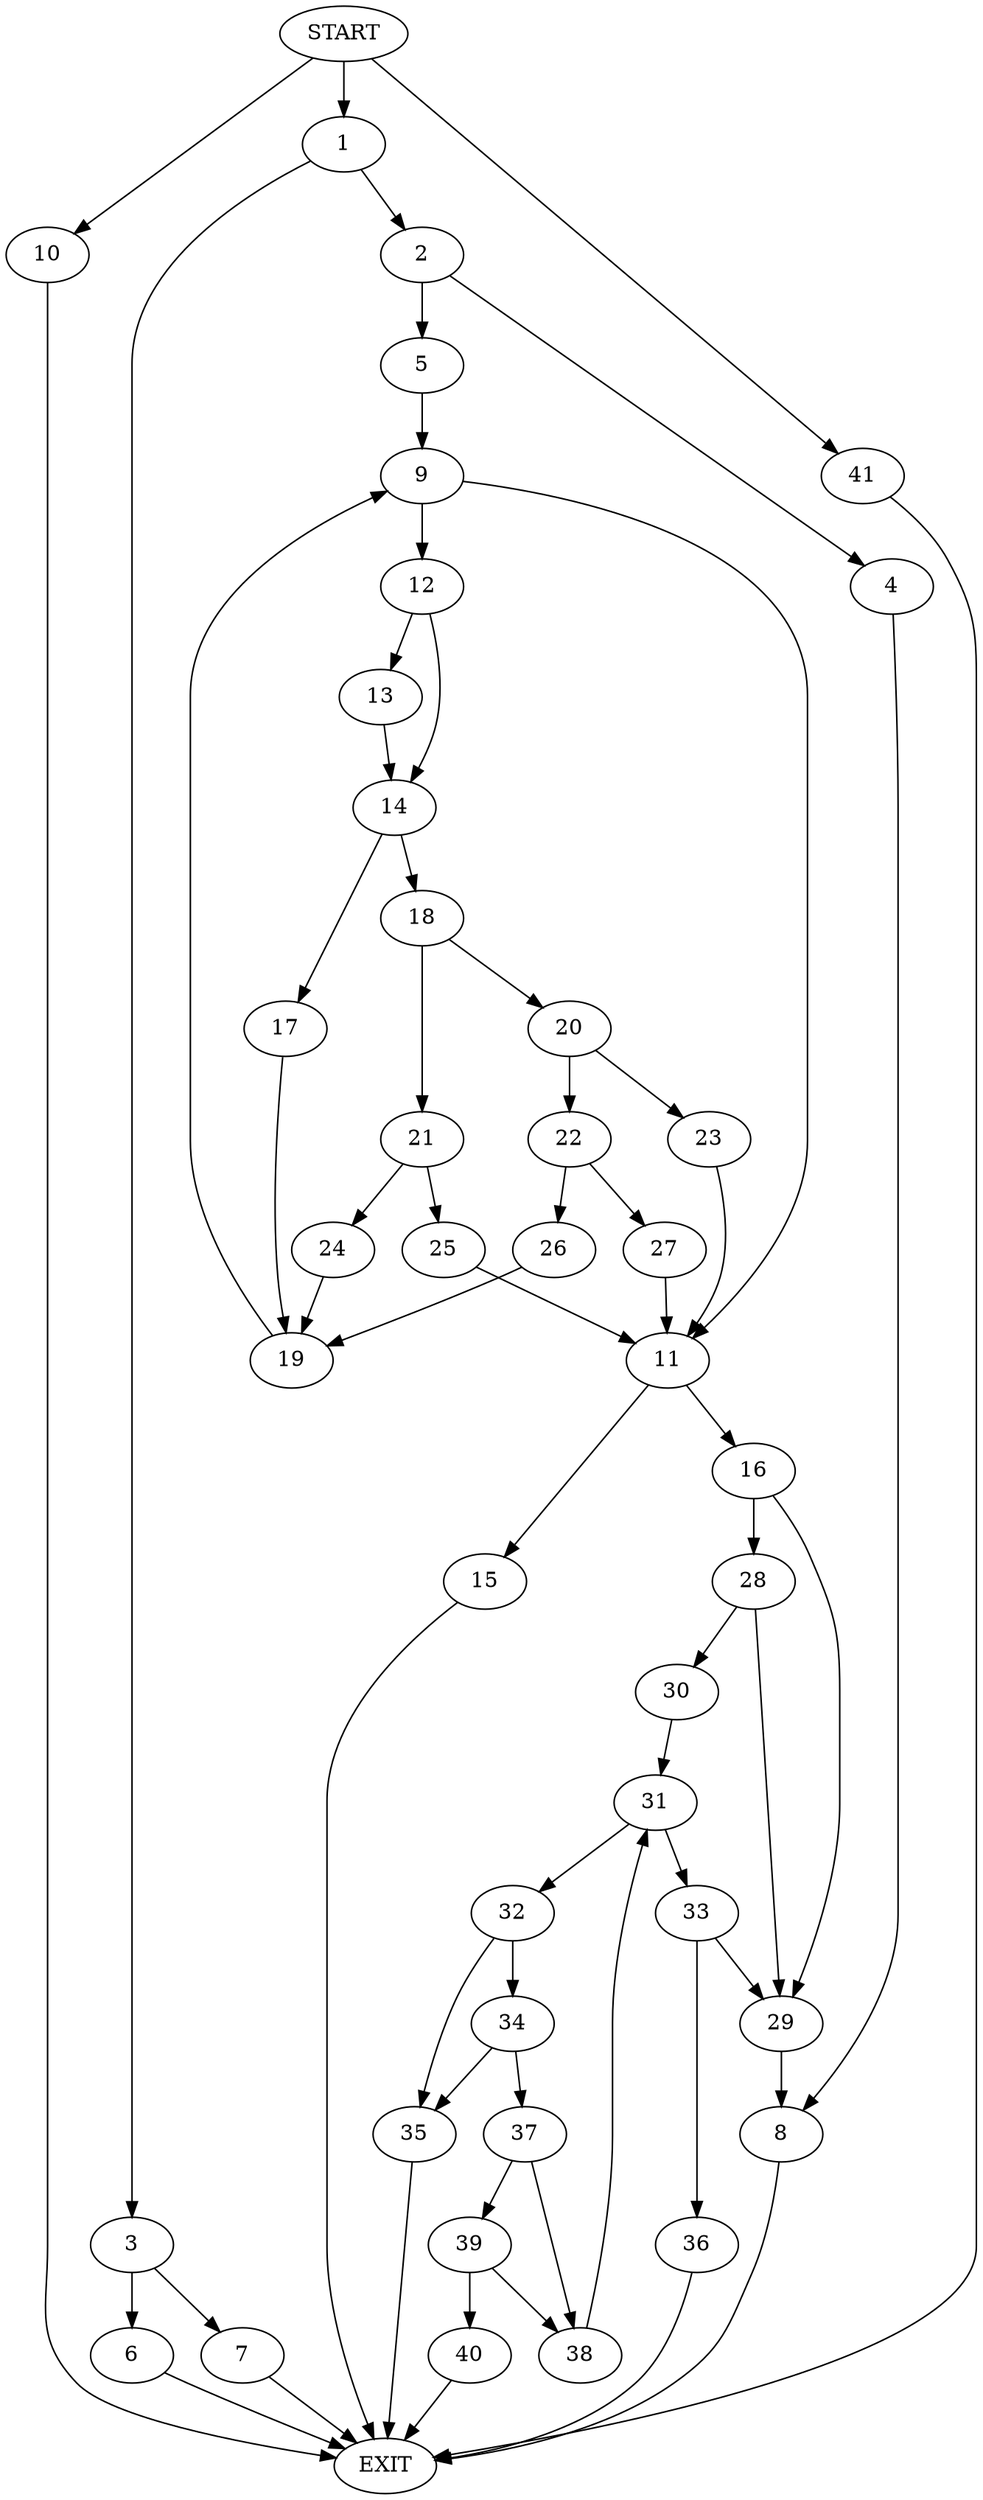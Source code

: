 digraph {
0 [label="START"]
42 [label="EXIT"]
0 -> 1
1 -> 2
1 -> 3
2 -> 4
2 -> 5
3 -> 6
3 -> 7
6 -> 42
7 -> 42
4 -> 8
5 -> 9
8 -> 42
0 -> 10
10 -> 42
9 -> 11
9 -> 12
12 -> 13
12 -> 14
11 -> 15
11 -> 16
14 -> 17
14 -> 18
13 -> 14
17 -> 19
18 -> 20
18 -> 21
19 -> 9
20 -> 22
20 -> 23
21 -> 24
21 -> 25
25 -> 11
24 -> 19
23 -> 11
22 -> 26
22 -> 27
26 -> 19
27 -> 11
16 -> 28
16 -> 29
15 -> 42
28 -> 30
28 -> 29
29 -> 8
30 -> 31
31 -> 32
31 -> 33
32 -> 34
32 -> 35
33 -> 36
33 -> 29
34 -> 35
34 -> 37
35 -> 42
37 -> 38
37 -> 39
39 -> 38
39 -> 40
38 -> 31
40 -> 42
36 -> 42
0 -> 41
41 -> 42
}
